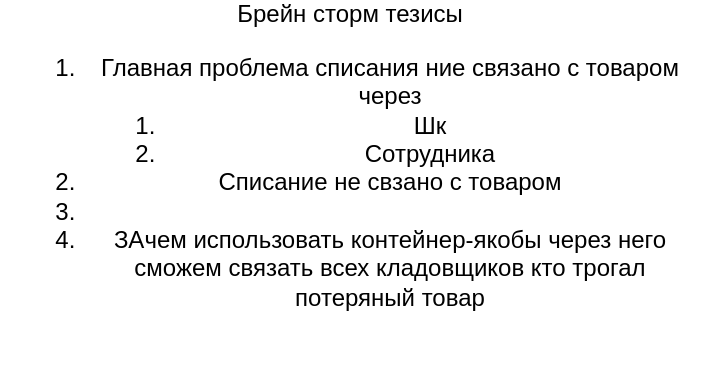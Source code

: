 <mxfile version="24.4.14" type="github">
  <diagram name="Page-1" id="b520641d-4fe3-3701-9064-5fc419738815">
    <mxGraphModel dx="1002" dy="575" grid="1" gridSize="10" guides="1" tooltips="1" connect="1" arrows="1" fold="1" page="1" pageScale="1" pageWidth="1100" pageHeight="850" background="none" math="0" shadow="0">
      <root>
        <mxCell id="0" />
        <mxCell id="1" parent="0" />
        <mxCell id="tda2RDWH6qV3lDIiz0vz-5" value="Брейн сторм тезисы&lt;div&gt;&lt;ol&gt;&lt;li&gt;Главная проблема списания ние связано с товаром через&lt;/li&gt;&lt;ol&gt;&lt;li&gt;Шк&lt;/li&gt;&lt;li&gt;Сотрудника&lt;/li&gt;&lt;/ol&gt;&lt;li&gt;Списание не свзано с товаром&lt;/li&gt;&lt;li&gt;&lt;br&gt;&lt;/li&gt;&lt;li&gt;ЗАчем использовать контейнер-якобы через него сможем связать всех кладовщиков кто трогал потеряный товар&lt;/li&gt;&lt;/ol&gt;&lt;div&gt;&lt;br&gt;&lt;/div&gt;&lt;/div&gt;" style="text;html=1;align=center;verticalAlign=middle;whiteSpace=wrap;rounded=0;" vertex="1" parent="1">
          <mxGeometry x="140" y="30" width="350" height="140" as="geometry" />
        </mxCell>
      </root>
    </mxGraphModel>
  </diagram>
</mxfile>
